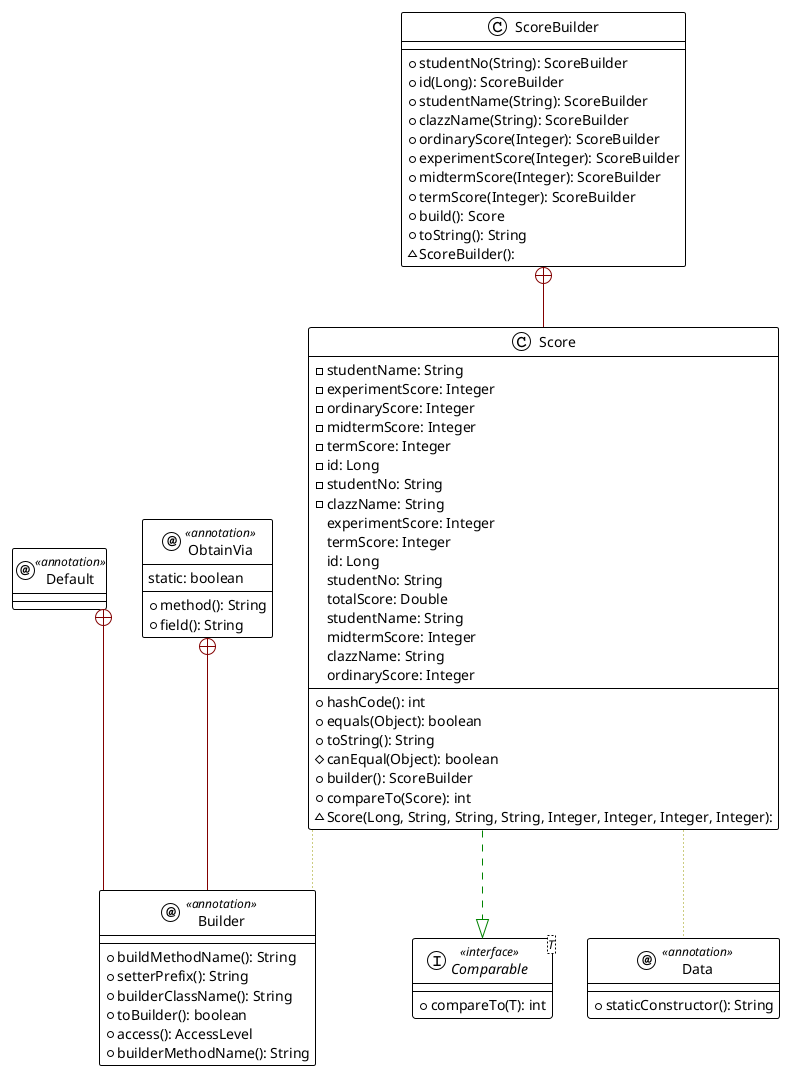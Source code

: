 @startuml

!theme plain
top to bottom direction
skinparam linetype ortho

annotation Builder << annotation >> {
  + buildMethodName(): String
  + setterPrefix(): String
  + builderClassName(): String
  + toBuilder(): boolean
  + access(): AccessLevel
  + builderMethodName(): String
}
interface Comparable<T> << interface >> {
  + compareTo(T): int
}
annotation Data << annotation >> {
  + staticConstructor(): String
}
annotation Default << annotation >>
annotation ObtainVia << annotation >> {
   static: boolean
  + method(): String
  + field(): String
}
class Score {
  - studentName: String
  - experimentScore: Integer
  - ordinaryScore: Integer
  - midtermScore: Integer
  - termScore: Integer
  - id: Long
  - studentNo: String
  - clazzName: String
   experimentScore: Integer
   termScore: Integer
   id: Long
   studentNo: String
   totalScore: Double
   studentName: String
   midtermScore: Integer
   clazzName: String
   ordinaryScore: Integer
  + hashCode(): int
  + equals(Object): boolean
  + toString(): String
  # canEqual(Object): boolean
  + builder(): ScoreBuilder
  + compareTo(Score): int
  ~ Score(Long, String, String, String, Integer, Integer, Integer, Integer): 
}
class ScoreBuilder {
  + studentNo(String): ScoreBuilder
  + id(Long): ScoreBuilder
  + studentName(String): ScoreBuilder
  + clazzName(String): ScoreBuilder
  + ordinaryScore(Integer): ScoreBuilder
  + experimentScore(Integer): ScoreBuilder
  + midtermScore(Integer): ScoreBuilder
  + termScore(Integer): ScoreBuilder
  + build(): Score
  + toString(): String
  ~ ScoreBuilder(): 
}

Default       +-[#820000,plain]-  Builder      
ObtainVia     +-[#820000,plain]-  Builder      
Score         -[#999900,dotted]-  Builder      
Score         -[#008200,dashed]-^  Comparable   
Score         -[#999900,dotted]-  Data         
ScoreBuilder  +-[#820000,plain]-  Score        
@enduml

